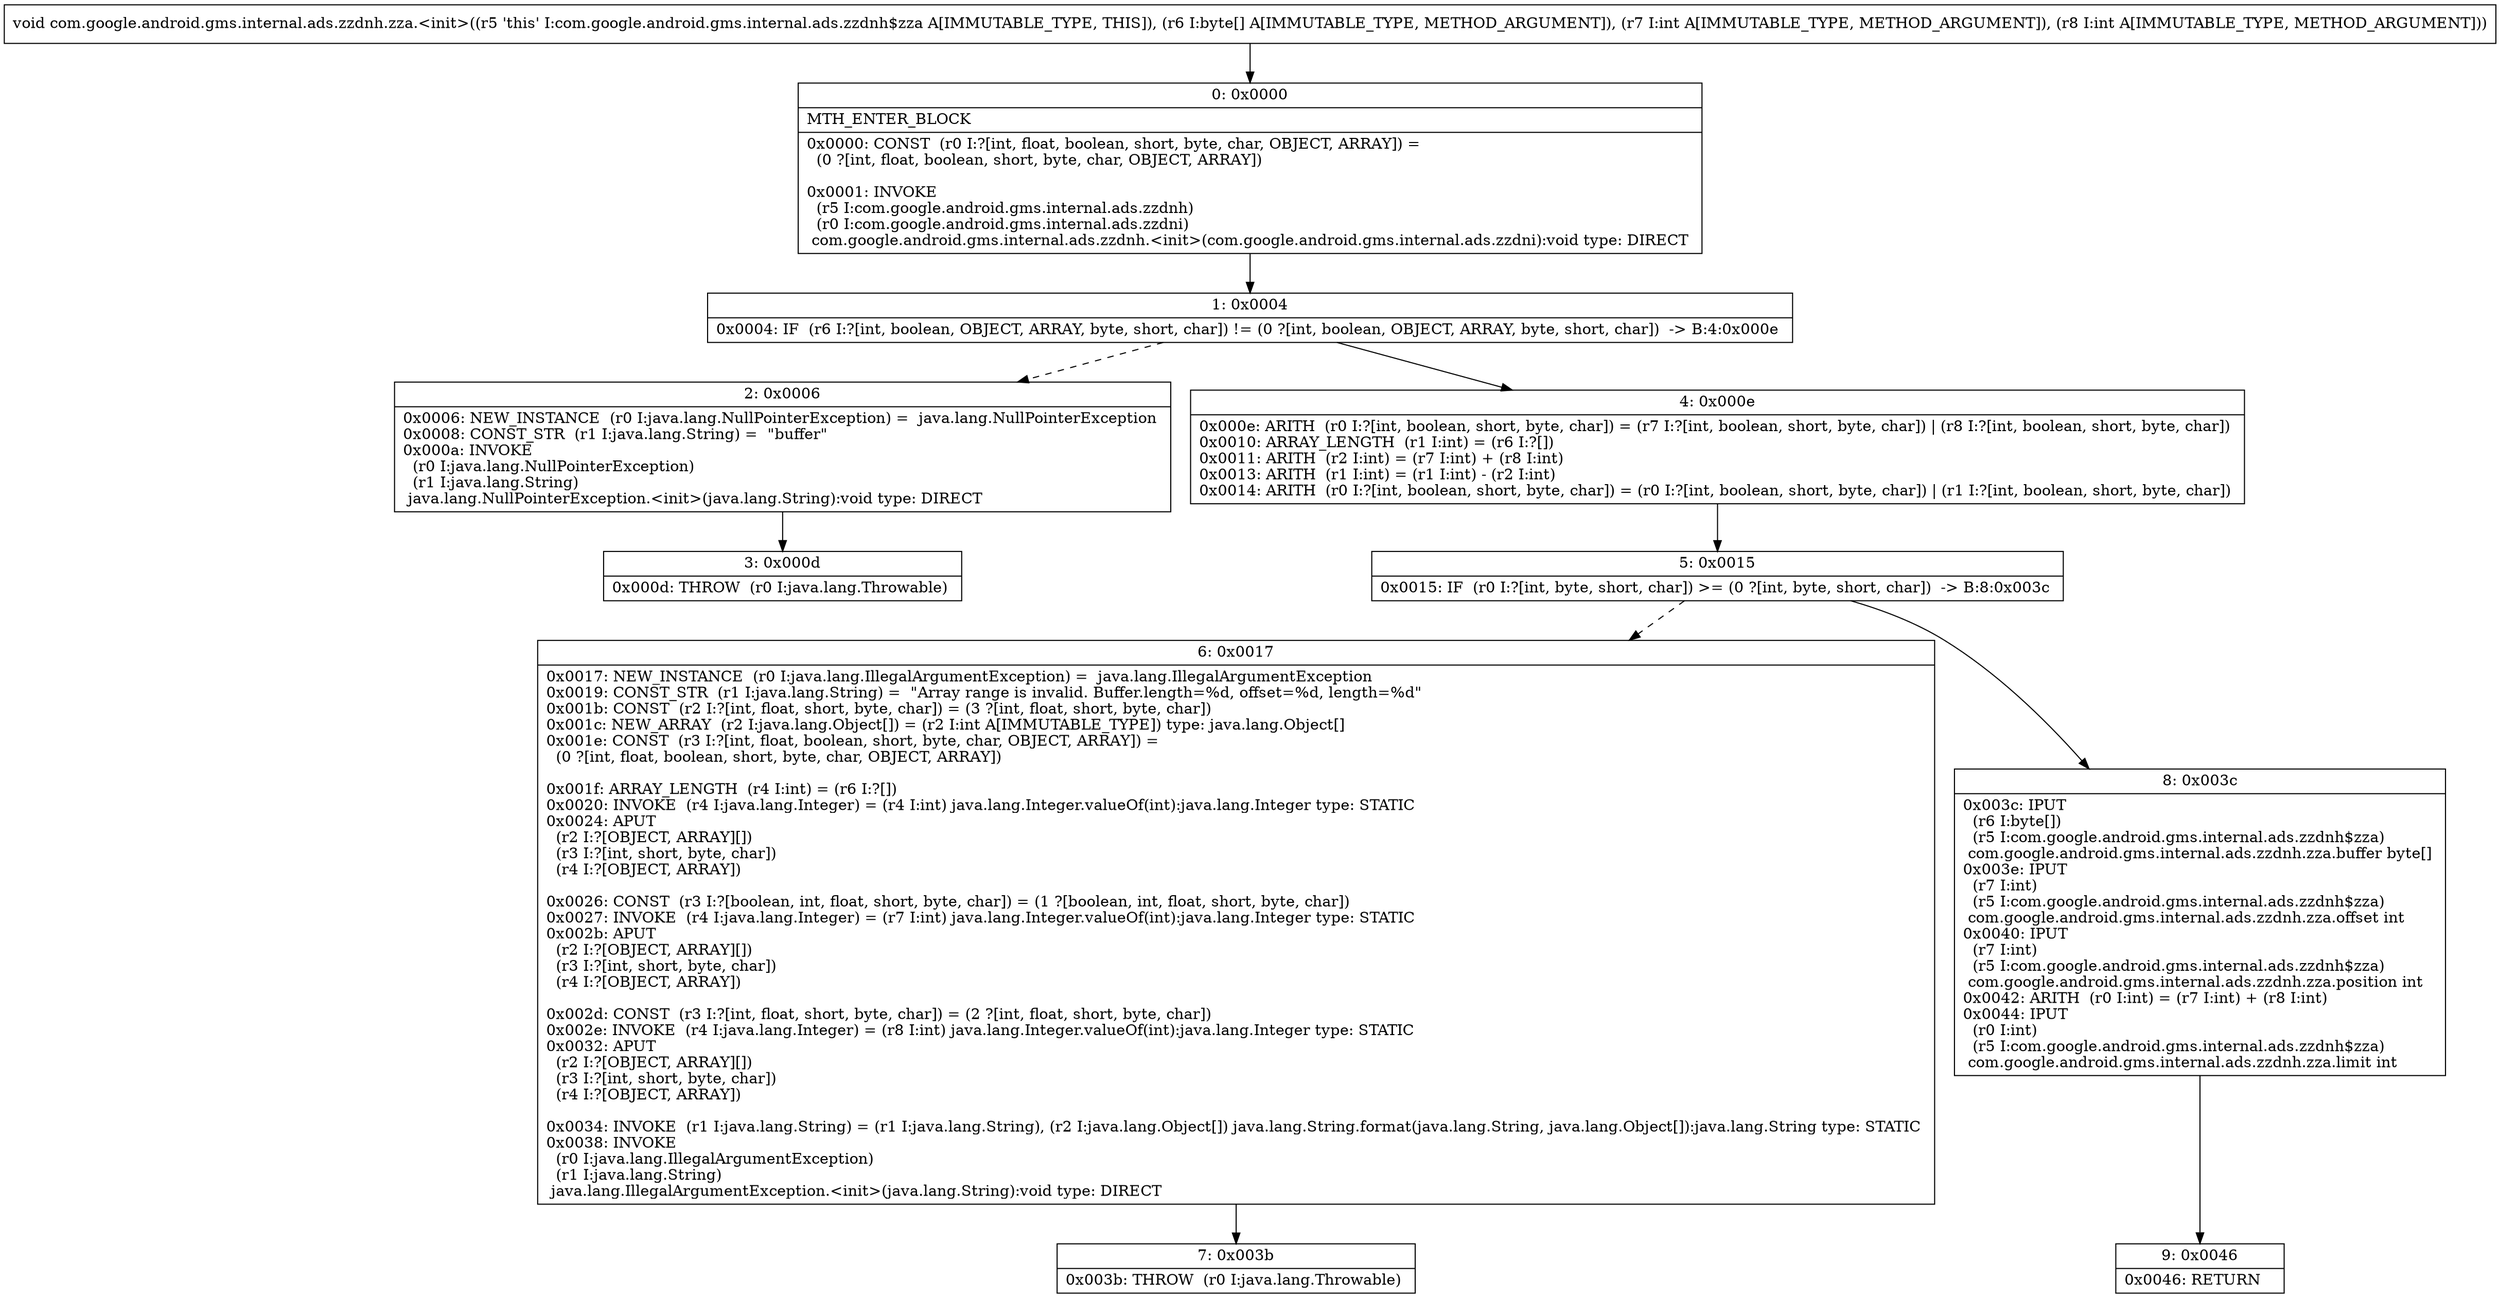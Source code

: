 digraph "CFG forcom.google.android.gms.internal.ads.zzdnh.zza.\<init\>([BII)V" {
Node_0 [shape=record,label="{0\:\ 0x0000|MTH_ENTER_BLOCK\l|0x0000: CONST  (r0 I:?[int, float, boolean, short, byte, char, OBJECT, ARRAY]) = \l  (0 ?[int, float, boolean, short, byte, char, OBJECT, ARRAY])\l \l0x0001: INVOKE  \l  (r5 I:com.google.android.gms.internal.ads.zzdnh)\l  (r0 I:com.google.android.gms.internal.ads.zzdni)\l com.google.android.gms.internal.ads.zzdnh.\<init\>(com.google.android.gms.internal.ads.zzdni):void type: DIRECT \l}"];
Node_1 [shape=record,label="{1\:\ 0x0004|0x0004: IF  (r6 I:?[int, boolean, OBJECT, ARRAY, byte, short, char]) != (0 ?[int, boolean, OBJECT, ARRAY, byte, short, char])  \-\> B:4:0x000e \l}"];
Node_2 [shape=record,label="{2\:\ 0x0006|0x0006: NEW_INSTANCE  (r0 I:java.lang.NullPointerException) =  java.lang.NullPointerException \l0x0008: CONST_STR  (r1 I:java.lang.String) =  \"buffer\" \l0x000a: INVOKE  \l  (r0 I:java.lang.NullPointerException)\l  (r1 I:java.lang.String)\l java.lang.NullPointerException.\<init\>(java.lang.String):void type: DIRECT \l}"];
Node_3 [shape=record,label="{3\:\ 0x000d|0x000d: THROW  (r0 I:java.lang.Throwable) \l}"];
Node_4 [shape=record,label="{4\:\ 0x000e|0x000e: ARITH  (r0 I:?[int, boolean, short, byte, char]) = (r7 I:?[int, boolean, short, byte, char]) \| (r8 I:?[int, boolean, short, byte, char]) \l0x0010: ARRAY_LENGTH  (r1 I:int) = (r6 I:?[]) \l0x0011: ARITH  (r2 I:int) = (r7 I:int) + (r8 I:int) \l0x0013: ARITH  (r1 I:int) = (r1 I:int) \- (r2 I:int) \l0x0014: ARITH  (r0 I:?[int, boolean, short, byte, char]) = (r0 I:?[int, boolean, short, byte, char]) \| (r1 I:?[int, boolean, short, byte, char]) \l}"];
Node_5 [shape=record,label="{5\:\ 0x0015|0x0015: IF  (r0 I:?[int, byte, short, char]) \>= (0 ?[int, byte, short, char])  \-\> B:8:0x003c \l}"];
Node_6 [shape=record,label="{6\:\ 0x0017|0x0017: NEW_INSTANCE  (r0 I:java.lang.IllegalArgumentException) =  java.lang.IllegalArgumentException \l0x0019: CONST_STR  (r1 I:java.lang.String) =  \"Array range is invalid. Buffer.length=%d, offset=%d, length=%d\" \l0x001b: CONST  (r2 I:?[int, float, short, byte, char]) = (3 ?[int, float, short, byte, char]) \l0x001c: NEW_ARRAY  (r2 I:java.lang.Object[]) = (r2 I:int A[IMMUTABLE_TYPE]) type: java.lang.Object[] \l0x001e: CONST  (r3 I:?[int, float, boolean, short, byte, char, OBJECT, ARRAY]) = \l  (0 ?[int, float, boolean, short, byte, char, OBJECT, ARRAY])\l \l0x001f: ARRAY_LENGTH  (r4 I:int) = (r6 I:?[]) \l0x0020: INVOKE  (r4 I:java.lang.Integer) = (r4 I:int) java.lang.Integer.valueOf(int):java.lang.Integer type: STATIC \l0x0024: APUT  \l  (r2 I:?[OBJECT, ARRAY][])\l  (r3 I:?[int, short, byte, char])\l  (r4 I:?[OBJECT, ARRAY])\l \l0x0026: CONST  (r3 I:?[boolean, int, float, short, byte, char]) = (1 ?[boolean, int, float, short, byte, char]) \l0x0027: INVOKE  (r4 I:java.lang.Integer) = (r7 I:int) java.lang.Integer.valueOf(int):java.lang.Integer type: STATIC \l0x002b: APUT  \l  (r2 I:?[OBJECT, ARRAY][])\l  (r3 I:?[int, short, byte, char])\l  (r4 I:?[OBJECT, ARRAY])\l \l0x002d: CONST  (r3 I:?[int, float, short, byte, char]) = (2 ?[int, float, short, byte, char]) \l0x002e: INVOKE  (r4 I:java.lang.Integer) = (r8 I:int) java.lang.Integer.valueOf(int):java.lang.Integer type: STATIC \l0x0032: APUT  \l  (r2 I:?[OBJECT, ARRAY][])\l  (r3 I:?[int, short, byte, char])\l  (r4 I:?[OBJECT, ARRAY])\l \l0x0034: INVOKE  (r1 I:java.lang.String) = (r1 I:java.lang.String), (r2 I:java.lang.Object[]) java.lang.String.format(java.lang.String, java.lang.Object[]):java.lang.String type: STATIC \l0x0038: INVOKE  \l  (r0 I:java.lang.IllegalArgumentException)\l  (r1 I:java.lang.String)\l java.lang.IllegalArgumentException.\<init\>(java.lang.String):void type: DIRECT \l}"];
Node_7 [shape=record,label="{7\:\ 0x003b|0x003b: THROW  (r0 I:java.lang.Throwable) \l}"];
Node_8 [shape=record,label="{8\:\ 0x003c|0x003c: IPUT  \l  (r6 I:byte[])\l  (r5 I:com.google.android.gms.internal.ads.zzdnh$zza)\l com.google.android.gms.internal.ads.zzdnh.zza.buffer byte[] \l0x003e: IPUT  \l  (r7 I:int)\l  (r5 I:com.google.android.gms.internal.ads.zzdnh$zza)\l com.google.android.gms.internal.ads.zzdnh.zza.offset int \l0x0040: IPUT  \l  (r7 I:int)\l  (r5 I:com.google.android.gms.internal.ads.zzdnh$zza)\l com.google.android.gms.internal.ads.zzdnh.zza.position int \l0x0042: ARITH  (r0 I:int) = (r7 I:int) + (r8 I:int) \l0x0044: IPUT  \l  (r0 I:int)\l  (r5 I:com.google.android.gms.internal.ads.zzdnh$zza)\l com.google.android.gms.internal.ads.zzdnh.zza.limit int \l}"];
Node_9 [shape=record,label="{9\:\ 0x0046|0x0046: RETURN   \l}"];
MethodNode[shape=record,label="{void com.google.android.gms.internal.ads.zzdnh.zza.\<init\>((r5 'this' I:com.google.android.gms.internal.ads.zzdnh$zza A[IMMUTABLE_TYPE, THIS]), (r6 I:byte[] A[IMMUTABLE_TYPE, METHOD_ARGUMENT]), (r7 I:int A[IMMUTABLE_TYPE, METHOD_ARGUMENT]), (r8 I:int A[IMMUTABLE_TYPE, METHOD_ARGUMENT])) }"];
MethodNode -> Node_0;
Node_0 -> Node_1;
Node_1 -> Node_2[style=dashed];
Node_1 -> Node_4;
Node_2 -> Node_3;
Node_4 -> Node_5;
Node_5 -> Node_6[style=dashed];
Node_5 -> Node_8;
Node_6 -> Node_7;
Node_8 -> Node_9;
}

